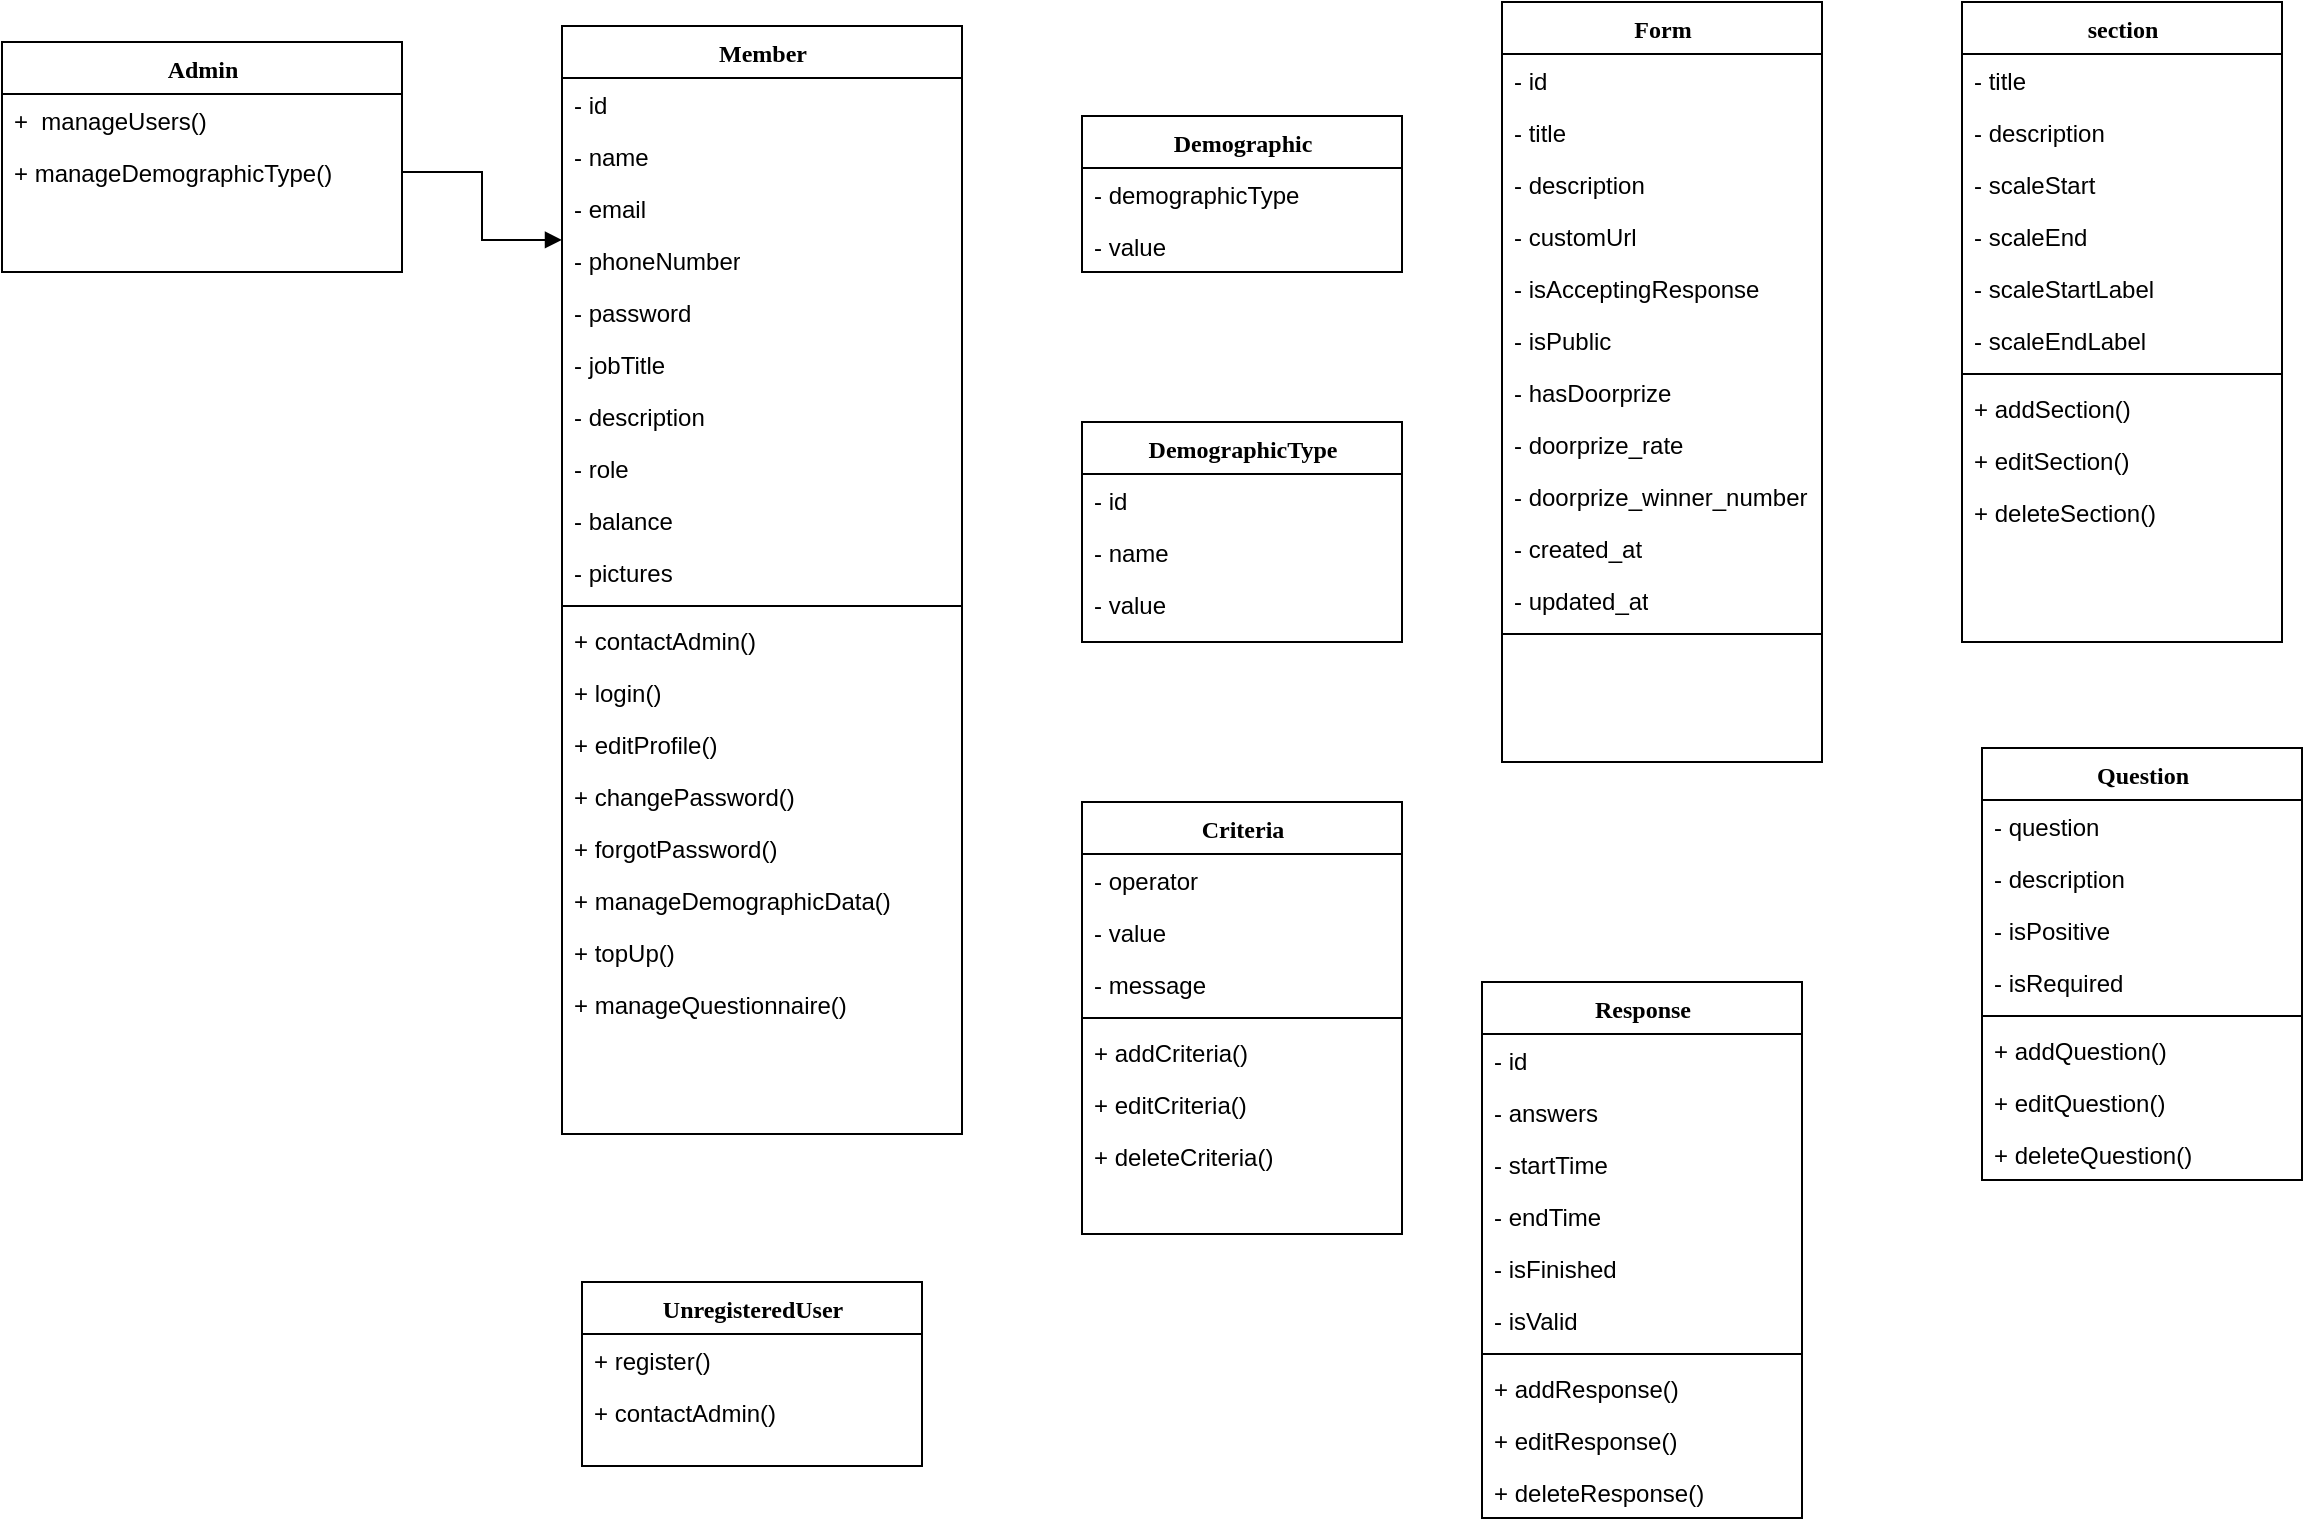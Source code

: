 <mxfile version="18.0.7" type="device"><diagram name="Page-1" id="9f46799a-70d6-7492-0946-bef42562c5a5"><mxGraphModel dx="1221" dy="644" grid="1" gridSize="10" guides="1" tooltips="1" connect="1" arrows="1" fold="1" page="1" pageScale="1" pageWidth="1100" pageHeight="850" background="none" math="0" shadow="0"><root><mxCell id="0"/><mxCell id="1" parent="0"/><mxCell id="78961159f06e98e8-30" value="Member" style="swimlane;html=1;fontStyle=1;align=center;verticalAlign=top;childLayout=stackLayout;horizontal=1;startSize=26;horizontalStack=0;resizeParent=1;resizeLast=0;collapsible=1;marginBottom=0;swimlaneFillColor=#ffffff;rounded=0;shadow=0;comic=0;labelBackgroundColor=none;strokeWidth=1;fillColor=none;fontFamily=Verdana;fontSize=12" parent="1" vertex="1"><mxGeometry x="440" y="72" width="200" height="554" as="geometry"/></mxCell><mxCell id="78961159f06e98e8-31" value="- id" style="text;html=1;strokeColor=none;fillColor=none;align=left;verticalAlign=top;spacingLeft=4;spacingRight=4;whiteSpace=wrap;overflow=hidden;rotatable=0;points=[[0,0.5],[1,0.5]];portConstraint=eastwest;" parent="78961159f06e98e8-30" vertex="1"><mxGeometry y="26" width="200" height="26" as="geometry"/></mxCell><mxCell id="78961159f06e98e8-32" value="- name" style="text;html=1;strokeColor=none;fillColor=none;align=left;verticalAlign=top;spacingLeft=4;spacingRight=4;whiteSpace=wrap;overflow=hidden;rotatable=0;points=[[0,0.5],[1,0.5]];portConstraint=eastwest;" parent="78961159f06e98e8-30" vertex="1"><mxGeometry y="52" width="200" height="26" as="geometry"/></mxCell><mxCell id="78961159f06e98e8-33" value="- email" style="text;html=1;strokeColor=none;fillColor=none;align=left;verticalAlign=top;spacingLeft=4;spacingRight=4;whiteSpace=wrap;overflow=hidden;rotatable=0;points=[[0,0.5],[1,0.5]];portConstraint=eastwest;" parent="78961159f06e98e8-30" vertex="1"><mxGeometry y="78" width="200" height="26" as="geometry"/></mxCell><mxCell id="78961159f06e98e8-34" value="- phoneNumber" style="text;html=1;strokeColor=none;fillColor=none;align=left;verticalAlign=top;spacingLeft=4;spacingRight=4;whiteSpace=wrap;overflow=hidden;rotatable=0;points=[[0,0.5],[1,0.5]];portConstraint=eastwest;" parent="78961159f06e98e8-30" vertex="1"><mxGeometry y="104" width="200" height="26" as="geometry"/></mxCell><mxCell id="78961159f06e98e8-36" value="- password" style="text;html=1;strokeColor=none;fillColor=none;align=left;verticalAlign=top;spacingLeft=4;spacingRight=4;whiteSpace=wrap;overflow=hidden;rotatable=0;points=[[0,0.5],[1,0.5]];portConstraint=eastwest;" parent="78961159f06e98e8-30" vertex="1"><mxGeometry y="130" width="200" height="26" as="geometry"/></mxCell><mxCell id="DVW9rhjhDF8iY2z9avvk-1" value="- jobTitle" style="text;html=1;strokeColor=none;fillColor=none;align=left;verticalAlign=top;spacingLeft=4;spacingRight=4;whiteSpace=wrap;overflow=hidden;rotatable=0;points=[[0,0.5],[1,0.5]];portConstraint=eastwest;" vertex="1" parent="78961159f06e98e8-30"><mxGeometry y="156" width="200" height="26" as="geometry"/></mxCell><mxCell id="DVW9rhjhDF8iY2z9avvk-2" value="- description" style="text;html=1;strokeColor=none;fillColor=none;align=left;verticalAlign=top;spacingLeft=4;spacingRight=4;whiteSpace=wrap;overflow=hidden;rotatable=0;points=[[0,0.5],[1,0.5]];portConstraint=eastwest;" vertex="1" parent="78961159f06e98e8-30"><mxGeometry y="182" width="200" height="26" as="geometry"/></mxCell><mxCell id="xIRFD48wpzMM45E4SxRX-1" value="- role" style="text;html=1;strokeColor=none;fillColor=none;align=left;verticalAlign=top;spacingLeft=4;spacingRight=4;whiteSpace=wrap;overflow=hidden;rotatable=0;points=[[0,0.5],[1,0.5]];portConstraint=eastwest;" parent="78961159f06e98e8-30" vertex="1"><mxGeometry y="208" width="200" height="26" as="geometry"/></mxCell><mxCell id="78961159f06e98e8-37" value="- balance" style="text;html=1;strokeColor=none;fillColor=none;align=left;verticalAlign=top;spacingLeft=4;spacingRight=4;whiteSpace=wrap;overflow=hidden;rotatable=0;points=[[0,0.5],[1,0.5]];portConstraint=eastwest;" parent="78961159f06e98e8-30" vertex="1"><mxGeometry y="234" width="200" height="26" as="geometry"/></mxCell><mxCell id="DVW9rhjhDF8iY2z9avvk-8" value="- pictures" style="text;html=1;strokeColor=none;fillColor=none;align=left;verticalAlign=top;spacingLeft=4;spacingRight=4;whiteSpace=wrap;overflow=hidden;rotatable=0;points=[[0,0.5],[1,0.5]];portConstraint=eastwest;" vertex="1" parent="78961159f06e98e8-30"><mxGeometry y="260" width="200" height="26" as="geometry"/></mxCell><mxCell id="78961159f06e98e8-38" value="" style="line;html=1;strokeWidth=1;fillColor=none;align=left;verticalAlign=middle;spacingTop=-1;spacingLeft=3;spacingRight=3;rotatable=0;labelPosition=right;points=[];portConstraint=eastwest;" parent="78961159f06e98e8-30" vertex="1"><mxGeometry y="286" width="200" height="8" as="geometry"/></mxCell><mxCell id="xIRFD48wpzMM45E4SxRX-62" value="+ contactAdmin()" style="text;html=1;strokeColor=none;fillColor=none;align=left;verticalAlign=top;spacingLeft=4;spacingRight=4;whiteSpace=wrap;overflow=hidden;rotatable=0;points=[[0,0.5],[1,0.5]];portConstraint=eastwest;" parent="78961159f06e98e8-30" vertex="1"><mxGeometry y="294" width="200" height="26" as="geometry"/></mxCell><mxCell id="DVW9rhjhDF8iY2z9avvk-21" value="+ login()" style="text;html=1;strokeColor=none;fillColor=none;align=left;verticalAlign=top;spacingLeft=4;spacingRight=4;whiteSpace=wrap;overflow=hidden;rotatable=0;points=[[0,0.5],[1,0.5]];portConstraint=eastwest;" vertex="1" parent="78961159f06e98e8-30"><mxGeometry y="320" width="200" height="26" as="geometry"/></mxCell><mxCell id="xIRFD48wpzMM45E4SxRX-63" value="+ editProfile()" style="text;html=1;strokeColor=none;fillColor=none;align=left;verticalAlign=top;spacingLeft=4;spacingRight=4;whiteSpace=wrap;overflow=hidden;rotatable=0;points=[[0,0.5],[1,0.5]];portConstraint=eastwest;" parent="78961159f06e98e8-30" vertex="1"><mxGeometry y="346" width="200" height="26" as="geometry"/></mxCell><mxCell id="DVW9rhjhDF8iY2z9avvk-9" value="+ changePassword()" style="text;html=1;strokeColor=none;fillColor=none;align=left;verticalAlign=top;spacingLeft=4;spacingRight=4;whiteSpace=wrap;overflow=hidden;rotatable=0;points=[[0,0.5],[1,0.5]];portConstraint=eastwest;" vertex="1" parent="78961159f06e98e8-30"><mxGeometry y="372" width="200" height="26" as="geometry"/></mxCell><mxCell id="DVW9rhjhDF8iY2z9avvk-10" value="+ forgotPassword()" style="text;html=1;strokeColor=none;fillColor=none;align=left;verticalAlign=top;spacingLeft=4;spacingRight=4;whiteSpace=wrap;overflow=hidden;rotatable=0;points=[[0,0.5],[1,0.5]];portConstraint=eastwest;" vertex="1" parent="78961159f06e98e8-30"><mxGeometry y="398" width="200" height="26" as="geometry"/></mxCell><mxCell id="xIRFD48wpzMM45E4SxRX-64" value="+ manageDemographicData()" style="text;html=1;strokeColor=none;fillColor=none;align=left;verticalAlign=top;spacingLeft=4;spacingRight=4;whiteSpace=wrap;overflow=hidden;rotatable=0;points=[[0,0.5],[1,0.5]];portConstraint=eastwest;" parent="78961159f06e98e8-30" vertex="1"><mxGeometry y="424" width="200" height="26" as="geometry"/></mxCell><mxCell id="78961159f06e98e8-39" value="+ topUp()" style="text;html=1;strokeColor=none;fillColor=none;align=left;verticalAlign=top;spacingLeft=4;spacingRight=4;whiteSpace=wrap;overflow=hidden;rotatable=0;points=[[0,0.5],[1,0.5]];portConstraint=eastwest;" parent="78961159f06e98e8-30" vertex="1"><mxGeometry y="450" width="200" height="26" as="geometry"/></mxCell><mxCell id="78961159f06e98e8-40" value="+ manageQuestionnaire()" style="text;html=1;strokeColor=none;fillColor=none;align=left;verticalAlign=top;spacingLeft=4;spacingRight=4;whiteSpace=wrap;overflow=hidden;rotatable=0;points=[[0,0.5],[1,0.5]];portConstraint=eastwest;" parent="78961159f06e98e8-30" vertex="1"><mxGeometry y="476" width="200" height="26" as="geometry"/></mxCell><mxCell id="78961159f06e98e8-43" value="Form" style="swimlane;html=1;fontStyle=1;align=center;verticalAlign=top;childLayout=stackLayout;horizontal=1;startSize=26;horizontalStack=0;resizeParent=1;resizeLast=0;collapsible=1;marginBottom=0;swimlaneFillColor=#ffffff;rounded=0;shadow=0;comic=0;labelBackgroundColor=none;strokeWidth=1;fillColor=none;fontFamily=Verdana;fontSize=12" parent="1" vertex="1"><mxGeometry x="910" y="60" width="160" height="380" as="geometry"/></mxCell><mxCell id="78961159f06e98e8-44" value="- id" style="text;html=1;strokeColor=none;fillColor=none;align=left;verticalAlign=top;spacingLeft=4;spacingRight=4;whiteSpace=wrap;overflow=hidden;rotatable=0;points=[[0,0.5],[1,0.5]];portConstraint=eastwest;" parent="78961159f06e98e8-43" vertex="1"><mxGeometry y="26" width="160" height="26" as="geometry"/></mxCell><mxCell id="78961159f06e98e8-49" value="- title" style="text;html=1;strokeColor=none;fillColor=none;align=left;verticalAlign=top;spacingLeft=4;spacingRight=4;whiteSpace=wrap;overflow=hidden;rotatable=0;points=[[0,0.5],[1,0.5]];portConstraint=eastwest;" parent="78961159f06e98e8-43" vertex="1"><mxGeometry y="52" width="160" height="26" as="geometry"/></mxCell><mxCell id="78961159f06e98e8-50" value="- description" style="text;html=1;strokeColor=none;fillColor=none;align=left;verticalAlign=top;spacingLeft=4;spacingRight=4;whiteSpace=wrap;overflow=hidden;rotatable=0;points=[[0,0.5],[1,0.5]];portConstraint=eastwest;" parent="78961159f06e98e8-43" vertex="1"><mxGeometry y="78" width="160" height="26" as="geometry"/></mxCell><mxCell id="xIRFD48wpzMM45E4SxRX-3" value="- customUrl" style="text;html=1;strokeColor=none;fillColor=none;align=left;verticalAlign=top;spacingLeft=4;spacingRight=4;whiteSpace=wrap;overflow=hidden;rotatable=0;points=[[0,0.5],[1,0.5]];portConstraint=eastwest;" parent="78961159f06e98e8-43" vertex="1"><mxGeometry y="104" width="160" height="26" as="geometry"/></mxCell><mxCell id="xIRFD48wpzMM45E4SxRX-2" value="- isAcceptingResponse" style="text;html=1;strokeColor=none;fillColor=none;align=left;verticalAlign=top;spacingLeft=4;spacingRight=4;whiteSpace=wrap;overflow=hidden;rotatable=0;points=[[0,0.5],[1,0.5]];portConstraint=eastwest;" parent="78961159f06e98e8-43" vertex="1"><mxGeometry y="130" width="160" height="26" as="geometry"/></mxCell><mxCell id="xIRFD48wpzMM45E4SxRX-6" value="- isPublic" style="text;html=1;strokeColor=none;fillColor=none;align=left;verticalAlign=top;spacingLeft=4;spacingRight=4;whiteSpace=wrap;overflow=hidden;rotatable=0;points=[[0,0.5],[1,0.5]];portConstraint=eastwest;" parent="78961159f06e98e8-43" vertex="1"><mxGeometry y="156" width="160" height="26" as="geometry"/></mxCell><mxCell id="xIRFD48wpzMM45E4SxRX-8" value="- hasDoorprize" style="text;html=1;strokeColor=none;fillColor=none;align=left;verticalAlign=top;spacingLeft=4;spacingRight=4;whiteSpace=wrap;overflow=hidden;rotatable=0;points=[[0,0.5],[1,0.5]];portConstraint=eastwest;" parent="78961159f06e98e8-43" vertex="1"><mxGeometry y="182" width="160" height="26" as="geometry"/></mxCell><mxCell id="xIRFD48wpzMM45E4SxRX-11" value="- doorprize_rate" style="text;html=1;strokeColor=none;fillColor=none;align=left;verticalAlign=top;spacingLeft=4;spacingRight=4;whiteSpace=wrap;overflow=hidden;rotatable=0;points=[[0,0.5],[1,0.5]];portConstraint=eastwest;" parent="78961159f06e98e8-43" vertex="1"><mxGeometry y="208" width="160" height="26" as="geometry"/></mxCell><mxCell id="xIRFD48wpzMM45E4SxRX-9" value="- doorprize_winner_number" style="text;html=1;strokeColor=none;fillColor=none;align=left;verticalAlign=top;spacingLeft=4;spacingRight=4;whiteSpace=wrap;overflow=hidden;rotatable=0;points=[[0,0.5],[1,0.5]];portConstraint=eastwest;" parent="78961159f06e98e8-43" vertex="1"><mxGeometry y="234" width="160" height="26" as="geometry"/></mxCell><mxCell id="xIRFD48wpzMM45E4SxRX-10" value="- created_at" style="text;html=1;strokeColor=none;fillColor=none;align=left;verticalAlign=top;spacingLeft=4;spacingRight=4;whiteSpace=wrap;overflow=hidden;rotatable=0;points=[[0,0.5],[1,0.5]];portConstraint=eastwest;" parent="78961159f06e98e8-43" vertex="1"><mxGeometry y="260" width="160" height="26" as="geometry"/></mxCell><mxCell id="xIRFD48wpzMM45E4SxRX-12" value="- updated_at" style="text;html=1;strokeColor=none;fillColor=none;align=left;verticalAlign=top;spacingLeft=4;spacingRight=4;whiteSpace=wrap;overflow=hidden;rotatable=0;points=[[0,0.5],[1,0.5]];portConstraint=eastwest;" parent="78961159f06e98e8-43" vertex="1"><mxGeometry y="286" width="160" height="26" as="geometry"/></mxCell><mxCell id="78961159f06e98e8-51" value="" style="line;html=1;strokeWidth=1;fillColor=none;align=left;verticalAlign=middle;spacingTop=-1;spacingLeft=3;spacingRight=3;rotatable=0;labelPosition=right;points=[];portConstraint=eastwest;" parent="78961159f06e98e8-43" vertex="1"><mxGeometry y="312" width="160" height="8" as="geometry"/></mxCell><mxCell id="78961159f06e98e8-69" value="Demographic" style="swimlane;html=1;fontStyle=1;align=center;verticalAlign=top;childLayout=stackLayout;horizontal=1;startSize=26;horizontalStack=0;resizeParent=1;resizeLast=0;collapsible=1;marginBottom=0;swimlaneFillColor=#ffffff;rounded=0;shadow=0;comic=0;labelBackgroundColor=none;strokeWidth=1;fillColor=none;fontFamily=Verdana;fontSize=12" parent="1" vertex="1"><mxGeometry x="700" y="117" width="160" height="78" as="geometry"/></mxCell><mxCell id="78961159f06e98e8-70" value="- demographicType" style="text;html=1;strokeColor=none;fillColor=none;align=left;verticalAlign=top;spacingLeft=4;spacingRight=4;whiteSpace=wrap;overflow=hidden;rotatable=0;points=[[0,0.5],[1,0.5]];portConstraint=eastwest;" parent="78961159f06e98e8-69" vertex="1"><mxGeometry y="26" width="160" height="26" as="geometry"/></mxCell><mxCell id="78961159f06e98e8-71" value="- value" style="text;html=1;strokeColor=none;fillColor=none;align=left;verticalAlign=top;spacingLeft=4;spacingRight=4;whiteSpace=wrap;overflow=hidden;rotatable=0;points=[[0,0.5],[1,0.5]];portConstraint=eastwest;" parent="78961159f06e98e8-69" vertex="1"><mxGeometry y="52" width="160" height="26" as="geometry"/></mxCell><mxCell id="78961159f06e98e8-82" value="Question" style="swimlane;html=1;fontStyle=1;align=center;verticalAlign=top;childLayout=stackLayout;horizontal=1;startSize=26;horizontalStack=0;resizeParent=1;resizeLast=0;collapsible=1;marginBottom=0;swimlaneFillColor=#ffffff;rounded=0;shadow=0;comic=0;labelBackgroundColor=none;strokeWidth=1;fillColor=none;fontFamily=Verdana;fontSize=12" parent="1" vertex="1"><mxGeometry x="1150" y="433" width="160" height="216" as="geometry"/></mxCell><mxCell id="78961159f06e98e8-83" value="- question" style="text;html=1;strokeColor=none;fillColor=none;align=left;verticalAlign=top;spacingLeft=4;spacingRight=4;whiteSpace=wrap;overflow=hidden;rotatable=0;points=[[0,0.5],[1,0.5]];portConstraint=eastwest;" parent="78961159f06e98e8-82" vertex="1"><mxGeometry y="26" width="160" height="26" as="geometry"/></mxCell><mxCell id="DVW9rhjhDF8iY2z9avvk-44" value="- description" style="text;html=1;strokeColor=none;fillColor=none;align=left;verticalAlign=top;spacingLeft=4;spacingRight=4;whiteSpace=wrap;overflow=hidden;rotatable=0;points=[[0,0.5],[1,0.5]];portConstraint=eastwest;" vertex="1" parent="78961159f06e98e8-82"><mxGeometry y="52" width="160" height="26" as="geometry"/></mxCell><mxCell id="78961159f06e98e8-84" value="- isPositive" style="text;html=1;strokeColor=none;fillColor=none;align=left;verticalAlign=top;spacingLeft=4;spacingRight=4;whiteSpace=wrap;overflow=hidden;rotatable=0;points=[[0,0.5],[1,0.5]];portConstraint=eastwest;" parent="78961159f06e98e8-82" vertex="1"><mxGeometry y="78" width="160" height="26" as="geometry"/></mxCell><mxCell id="78961159f06e98e8-85" value="- isRequired" style="text;html=1;strokeColor=none;fillColor=none;align=left;verticalAlign=top;spacingLeft=4;spacingRight=4;whiteSpace=wrap;overflow=hidden;rotatable=0;points=[[0,0.5],[1,0.5]];portConstraint=eastwest;" parent="78961159f06e98e8-82" vertex="1"><mxGeometry y="104" width="160" height="26" as="geometry"/></mxCell><mxCell id="DVW9rhjhDF8iY2z9avvk-40" value="" style="line;html=1;strokeWidth=1;fillColor=none;align=left;verticalAlign=middle;spacingTop=-1;spacingLeft=3;spacingRight=3;rotatable=0;labelPosition=right;points=[];portConstraint=eastwest;" vertex="1" parent="78961159f06e98e8-82"><mxGeometry y="130" width="160" height="8" as="geometry"/></mxCell><mxCell id="DVW9rhjhDF8iY2z9avvk-41" value="+ addQuestion()" style="text;html=1;strokeColor=none;fillColor=none;align=left;verticalAlign=top;spacingLeft=4;spacingRight=4;whiteSpace=wrap;overflow=hidden;rotatable=0;points=[[0,0.5],[1,0.5]];portConstraint=eastwest;" vertex="1" parent="78961159f06e98e8-82"><mxGeometry y="138" width="160" height="26" as="geometry"/></mxCell><mxCell id="DVW9rhjhDF8iY2z9avvk-42" value="+ editQuestion()" style="text;html=1;strokeColor=none;fillColor=none;align=left;verticalAlign=top;spacingLeft=4;spacingRight=4;whiteSpace=wrap;overflow=hidden;rotatable=0;points=[[0,0.5],[1,0.5]];portConstraint=eastwest;" vertex="1" parent="78961159f06e98e8-82"><mxGeometry y="164" width="160" height="26" as="geometry"/></mxCell><mxCell id="DVW9rhjhDF8iY2z9avvk-43" value="+ deleteQuestion()" style="text;html=1;strokeColor=none;fillColor=none;align=left;verticalAlign=top;spacingLeft=4;spacingRight=4;whiteSpace=wrap;overflow=hidden;rotatable=0;points=[[0,0.5],[1,0.5]];portConstraint=eastwest;" vertex="1" parent="78961159f06e98e8-82"><mxGeometry y="190" width="160" height="26" as="geometry"/></mxCell><mxCell id="78961159f06e98e8-108" value="section" style="swimlane;html=1;fontStyle=1;align=center;verticalAlign=top;childLayout=stackLayout;horizontal=1;startSize=26;horizontalStack=0;resizeParent=1;resizeLast=0;collapsible=1;marginBottom=0;swimlaneFillColor=#ffffff;rounded=0;shadow=0;comic=0;labelBackgroundColor=none;strokeWidth=1;fillColor=none;fontFamily=Verdana;fontSize=12" parent="1" vertex="1"><mxGeometry x="1140" y="60.0" width="160" height="320" as="geometry"/></mxCell><mxCell id="78961159f06e98e8-109" value="- title" style="text;html=1;strokeColor=none;fillColor=none;align=left;verticalAlign=top;spacingLeft=4;spacingRight=4;whiteSpace=wrap;overflow=hidden;rotatable=0;points=[[0,0.5],[1,0.5]];portConstraint=eastwest;" parent="78961159f06e98e8-108" vertex="1"><mxGeometry y="26" width="160" height="26" as="geometry"/></mxCell><mxCell id="xIRFD48wpzMM45E4SxRX-13" value="- description" style="text;html=1;strokeColor=none;fillColor=none;align=left;verticalAlign=top;spacingLeft=4;spacingRight=4;whiteSpace=wrap;overflow=hidden;rotatable=0;points=[[0,0.5],[1,0.5]];portConstraint=eastwest;" parent="78961159f06e98e8-108" vertex="1"><mxGeometry y="52" width="160" height="26" as="geometry"/></mxCell><mxCell id="xIRFD48wpzMM45E4SxRX-14" value="- scaleStart" style="text;html=1;strokeColor=none;fillColor=none;align=left;verticalAlign=top;spacingLeft=4;spacingRight=4;whiteSpace=wrap;overflow=hidden;rotatable=0;points=[[0,0.5],[1,0.5]];portConstraint=eastwest;" parent="78961159f06e98e8-108" vertex="1"><mxGeometry y="78" width="160" height="26" as="geometry"/></mxCell><mxCell id="xIRFD48wpzMM45E4SxRX-16" value="- scaleEnd" style="text;html=1;strokeColor=none;fillColor=none;align=left;verticalAlign=top;spacingLeft=4;spacingRight=4;whiteSpace=wrap;overflow=hidden;rotatable=0;points=[[0,0.5],[1,0.5]];portConstraint=eastwest;" parent="78961159f06e98e8-108" vertex="1"><mxGeometry y="104" width="160" height="26" as="geometry"/></mxCell><mxCell id="xIRFD48wpzMM45E4SxRX-15" value="- scaleStartLabel" style="text;html=1;strokeColor=none;fillColor=none;align=left;verticalAlign=top;spacingLeft=4;spacingRight=4;whiteSpace=wrap;overflow=hidden;rotatable=0;points=[[0,0.5],[1,0.5]];portConstraint=eastwest;" parent="78961159f06e98e8-108" vertex="1"><mxGeometry y="130" width="160" height="26" as="geometry"/></mxCell><mxCell id="xIRFD48wpzMM45E4SxRX-17" value="- scaleEndLabel" style="text;html=1;strokeColor=none;fillColor=none;align=left;verticalAlign=top;spacingLeft=4;spacingRight=4;whiteSpace=wrap;overflow=hidden;rotatable=0;points=[[0,0.5],[1,0.5]];portConstraint=eastwest;" parent="78961159f06e98e8-108" vertex="1"><mxGeometry y="156" width="160" height="26" as="geometry"/></mxCell><mxCell id="78961159f06e98e8-116" value="" style="line;html=1;strokeWidth=1;fillColor=none;align=left;verticalAlign=middle;spacingTop=-1;spacingLeft=3;spacingRight=3;rotatable=0;labelPosition=right;points=[];portConstraint=eastwest;" parent="78961159f06e98e8-108" vertex="1"><mxGeometry y="182" width="160" height="8" as="geometry"/></mxCell><mxCell id="78961159f06e98e8-117" value="+ addSection()" style="text;html=1;strokeColor=none;fillColor=none;align=left;verticalAlign=top;spacingLeft=4;spacingRight=4;whiteSpace=wrap;overflow=hidden;rotatable=0;points=[[0,0.5],[1,0.5]];portConstraint=eastwest;" parent="78961159f06e98e8-108" vertex="1"><mxGeometry y="190" width="160" height="26" as="geometry"/></mxCell><mxCell id="78961159f06e98e8-120" value="+ editSection()" style="text;html=1;strokeColor=none;fillColor=none;align=left;verticalAlign=top;spacingLeft=4;spacingRight=4;whiteSpace=wrap;overflow=hidden;rotatable=0;points=[[0,0.5],[1,0.5]];portConstraint=eastwest;" parent="78961159f06e98e8-108" vertex="1"><mxGeometry y="216" width="160" height="26" as="geometry"/></mxCell><mxCell id="78961159f06e98e8-87" value="+ deleteSection()" style="text;html=1;strokeColor=none;fillColor=none;align=left;verticalAlign=top;spacingLeft=4;spacingRight=4;whiteSpace=wrap;overflow=hidden;rotatable=0;points=[[0,0.5],[1,0.5]];portConstraint=eastwest;" parent="78961159f06e98e8-108" vertex="1"><mxGeometry y="242" width="160" height="26" as="geometry"/></mxCell><mxCell id="xIRFD48wpzMM45E4SxRX-18" value="Response" style="swimlane;html=1;fontStyle=1;align=center;verticalAlign=top;childLayout=stackLayout;horizontal=1;startSize=26;horizontalStack=0;resizeParent=1;resizeLast=0;collapsible=1;marginBottom=0;swimlaneFillColor=#ffffff;rounded=0;shadow=0;comic=0;labelBackgroundColor=none;strokeWidth=1;fillColor=none;fontFamily=Verdana;fontSize=12" parent="1" vertex="1"><mxGeometry x="900" y="550" width="160" height="268" as="geometry"/></mxCell><mxCell id="xIRFD48wpzMM45E4SxRX-19" value="- id" style="text;html=1;strokeColor=none;fillColor=none;align=left;verticalAlign=top;spacingLeft=4;spacingRight=4;whiteSpace=wrap;overflow=hidden;rotatable=0;points=[[0,0.5],[1,0.5]];portConstraint=eastwest;" parent="xIRFD48wpzMM45E4SxRX-18" vertex="1"><mxGeometry y="26" width="160" height="26" as="geometry"/></mxCell><mxCell id="DVW9rhjhDF8iY2z9avvk-20" value="- answers" style="text;html=1;strokeColor=none;fillColor=none;align=left;verticalAlign=top;spacingLeft=4;spacingRight=4;whiteSpace=wrap;overflow=hidden;rotatable=0;points=[[0,0.5],[1,0.5]];portConstraint=eastwest;" vertex="1" parent="xIRFD48wpzMM45E4SxRX-18"><mxGeometry y="52" width="160" height="26" as="geometry"/></mxCell><mxCell id="xIRFD48wpzMM45E4SxRX-22" value="- startTime" style="text;html=1;strokeColor=none;fillColor=none;align=left;verticalAlign=top;spacingLeft=4;spacingRight=4;whiteSpace=wrap;overflow=hidden;rotatable=0;points=[[0,0.5],[1,0.5]];portConstraint=eastwest;" parent="xIRFD48wpzMM45E4SxRX-18" vertex="1"><mxGeometry y="78" width="160" height="26" as="geometry"/></mxCell><mxCell id="xIRFD48wpzMM45E4SxRX-27" value="- endTime" style="text;html=1;strokeColor=none;fillColor=none;align=left;verticalAlign=top;spacingLeft=4;spacingRight=4;whiteSpace=wrap;overflow=hidden;rotatable=0;points=[[0,0.5],[1,0.5]];portConstraint=eastwest;" parent="xIRFD48wpzMM45E4SxRX-18" vertex="1"><mxGeometry y="104" width="160" height="26" as="geometry"/></mxCell><mxCell id="xIRFD48wpzMM45E4SxRX-28" value="- isFinished" style="text;html=1;strokeColor=none;fillColor=none;align=left;verticalAlign=top;spacingLeft=4;spacingRight=4;whiteSpace=wrap;overflow=hidden;rotatable=0;points=[[0,0.5],[1,0.5]];portConstraint=eastwest;" parent="xIRFD48wpzMM45E4SxRX-18" vertex="1"><mxGeometry y="130" width="160" height="26" as="geometry"/></mxCell><mxCell id="xIRFD48wpzMM45E4SxRX-30" value="- isValid" style="text;html=1;strokeColor=none;fillColor=none;align=left;verticalAlign=top;spacingLeft=4;spacingRight=4;whiteSpace=wrap;overflow=hidden;rotatable=0;points=[[0,0.5],[1,0.5]];portConstraint=eastwest;" parent="xIRFD48wpzMM45E4SxRX-18" vertex="1"><mxGeometry y="156" width="160" height="26" as="geometry"/></mxCell><mxCell id="DVW9rhjhDF8iY2z9avvk-37" value="" style="line;html=1;strokeWidth=1;fillColor=none;align=left;verticalAlign=middle;spacingTop=-1;spacingLeft=3;spacingRight=3;rotatable=0;labelPosition=right;points=[];portConstraint=eastwest;" vertex="1" parent="xIRFD48wpzMM45E4SxRX-18"><mxGeometry y="182" width="160" height="8" as="geometry"/></mxCell><mxCell id="DVW9rhjhDF8iY2z9avvk-36" value="+ addResponse()" style="text;html=1;strokeColor=none;fillColor=none;align=left;verticalAlign=top;spacingLeft=4;spacingRight=4;whiteSpace=wrap;overflow=hidden;rotatable=0;points=[[0,0.5],[1,0.5]];portConstraint=eastwest;" vertex="1" parent="xIRFD48wpzMM45E4SxRX-18"><mxGeometry y="190" width="160" height="26" as="geometry"/></mxCell><mxCell id="DVW9rhjhDF8iY2z9avvk-38" value="+ editResponse()" style="text;html=1;strokeColor=none;fillColor=none;align=left;verticalAlign=top;spacingLeft=4;spacingRight=4;whiteSpace=wrap;overflow=hidden;rotatable=0;points=[[0,0.5],[1,0.5]];portConstraint=eastwest;" vertex="1" parent="xIRFD48wpzMM45E4SxRX-18"><mxGeometry y="216" width="160" height="26" as="geometry"/></mxCell><mxCell id="DVW9rhjhDF8iY2z9avvk-39" value="+ deleteResponse()" style="text;html=1;strokeColor=none;fillColor=none;align=left;verticalAlign=top;spacingLeft=4;spacingRight=4;whiteSpace=wrap;overflow=hidden;rotatable=0;points=[[0,0.5],[1,0.5]];portConstraint=eastwest;" vertex="1" parent="xIRFD48wpzMM45E4SxRX-18"><mxGeometry y="242" width="160" height="26" as="geometry"/></mxCell><mxCell id="xIRFD48wpzMM45E4SxRX-50" value="UnregisteredUser" style="swimlane;html=1;fontStyle=1;align=center;verticalAlign=top;childLayout=stackLayout;horizontal=1;startSize=26;horizontalStack=0;resizeParent=1;resizeLast=0;collapsible=1;marginBottom=0;swimlaneFillColor=#ffffff;rounded=0;shadow=0;comic=0;labelBackgroundColor=none;strokeWidth=1;fillColor=none;fontFamily=Verdana;fontSize=12" parent="1" vertex="1"><mxGeometry x="450" y="700" width="170" height="92" as="geometry"/></mxCell><mxCell id="xIRFD48wpzMM45E4SxRX-59" value="+ register()" style="text;html=1;strokeColor=none;fillColor=none;align=left;verticalAlign=top;spacingLeft=4;spacingRight=4;whiteSpace=wrap;overflow=hidden;rotatable=0;points=[[0,0.5],[1,0.5]];portConstraint=eastwest;" parent="xIRFD48wpzMM45E4SxRX-50" vertex="1"><mxGeometry y="26" width="170" height="26" as="geometry"/></mxCell><mxCell id="xIRFD48wpzMM45E4SxRX-60" value="+ contactAdmin()" style="text;html=1;strokeColor=none;fillColor=none;align=left;verticalAlign=top;spacingLeft=4;spacingRight=4;whiteSpace=wrap;overflow=hidden;rotatable=0;points=[[0,0.5],[1,0.5]];portConstraint=eastwest;" parent="xIRFD48wpzMM45E4SxRX-50" vertex="1"><mxGeometry y="52" width="170" height="26" as="geometry"/></mxCell><mxCell id="xIRFD48wpzMM45E4SxRX-66" value="Admin" style="swimlane;html=1;fontStyle=1;align=center;verticalAlign=top;childLayout=stackLayout;horizontal=1;startSize=26;horizontalStack=0;resizeParent=1;resizeLast=0;collapsible=1;marginBottom=0;swimlaneFillColor=#ffffff;rounded=0;shadow=0;comic=0;labelBackgroundColor=none;strokeWidth=1;fillColor=none;fontFamily=Verdana;fontSize=12" parent="1" vertex="1"><mxGeometry x="160" y="80" width="200" height="115" as="geometry"/></mxCell><mxCell id="xIRFD48wpzMM45E4SxRX-75" value="+&amp;nbsp; manageUsers()" style="text;html=1;strokeColor=none;fillColor=none;align=left;verticalAlign=top;spacingLeft=4;spacingRight=4;whiteSpace=wrap;overflow=hidden;rotatable=0;points=[[0,0.5],[1,0.5]];portConstraint=eastwest;" parent="xIRFD48wpzMM45E4SxRX-66" vertex="1"><mxGeometry y="26" width="200" height="26" as="geometry"/></mxCell><mxCell id="xIRFD48wpzMM45E4SxRX-76" value="+ manageDemographicType()" style="text;html=1;strokeColor=none;fillColor=none;align=left;verticalAlign=top;spacingLeft=4;spacingRight=4;whiteSpace=wrap;overflow=hidden;rotatable=0;points=[[0,0.5],[1,0.5]];portConstraint=eastwest;" parent="xIRFD48wpzMM45E4SxRX-66" vertex="1"><mxGeometry y="52" width="200" height="26" as="geometry"/></mxCell><mxCell id="xIRFD48wpzMM45E4SxRX-128" style="edgeStyle=elbowEdgeStyle;rounded=0;orthogonalLoop=1;jettySize=auto;html=1;entryX=0;entryY=0.115;entryDx=0;entryDy=0;entryPerimeter=0;endArrow=block;endFill=1;" parent="1" source="xIRFD48wpzMM45E4SxRX-76" target="78961159f06e98e8-34" edge="1"><mxGeometry relative="1" as="geometry"/></mxCell><mxCell id="DVW9rhjhDF8iY2z9avvk-24" value="Criteria" style="swimlane;html=1;fontStyle=1;align=center;verticalAlign=top;childLayout=stackLayout;horizontal=1;startSize=26;horizontalStack=0;resizeParent=1;resizeLast=0;collapsible=1;marginBottom=0;swimlaneFillColor=#ffffff;rounded=0;shadow=0;comic=0;labelBackgroundColor=none;strokeWidth=1;fillColor=none;fontFamily=Verdana;fontSize=12" vertex="1" parent="1"><mxGeometry x="700" y="460" width="160" height="216" as="geometry"/></mxCell><mxCell id="DVW9rhjhDF8iY2z9avvk-26" value="- operator" style="text;html=1;strokeColor=none;fillColor=none;align=left;verticalAlign=top;spacingLeft=4;spacingRight=4;whiteSpace=wrap;overflow=hidden;rotatable=0;points=[[0,0.5],[1,0.5]];portConstraint=eastwest;" vertex="1" parent="DVW9rhjhDF8iY2z9avvk-24"><mxGeometry y="26" width="160" height="26" as="geometry"/></mxCell><mxCell id="DVW9rhjhDF8iY2z9avvk-27" value="- value" style="text;html=1;strokeColor=none;fillColor=none;align=left;verticalAlign=top;spacingLeft=4;spacingRight=4;whiteSpace=wrap;overflow=hidden;rotatable=0;points=[[0,0.5],[1,0.5]];portConstraint=eastwest;" vertex="1" parent="DVW9rhjhDF8iY2z9avvk-24"><mxGeometry y="52" width="160" height="26" as="geometry"/></mxCell><mxCell id="DVW9rhjhDF8iY2z9avvk-31" value="- message" style="text;html=1;strokeColor=none;fillColor=none;align=left;verticalAlign=top;spacingLeft=4;spacingRight=4;whiteSpace=wrap;overflow=hidden;rotatable=0;points=[[0,0.5],[1,0.5]];portConstraint=eastwest;" vertex="1" parent="DVW9rhjhDF8iY2z9avvk-24"><mxGeometry y="78" width="160" height="26" as="geometry"/></mxCell><mxCell id="DVW9rhjhDF8iY2z9avvk-32" value="" style="line;html=1;strokeWidth=1;fillColor=none;align=left;verticalAlign=middle;spacingTop=-1;spacingLeft=3;spacingRight=3;rotatable=0;labelPosition=right;points=[];portConstraint=eastwest;" vertex="1" parent="DVW9rhjhDF8iY2z9avvk-24"><mxGeometry y="104" width="160" height="8" as="geometry"/></mxCell><mxCell id="DVW9rhjhDF8iY2z9avvk-33" value="+ addCriteria()" style="text;html=1;strokeColor=none;fillColor=none;align=left;verticalAlign=top;spacingLeft=4;spacingRight=4;whiteSpace=wrap;overflow=hidden;rotatable=0;points=[[0,0.5],[1,0.5]];portConstraint=eastwest;" vertex="1" parent="DVW9rhjhDF8iY2z9avvk-24"><mxGeometry y="112" width="160" height="26" as="geometry"/></mxCell><mxCell id="DVW9rhjhDF8iY2z9avvk-35" value="+ editCriteria()" style="text;html=1;strokeColor=none;fillColor=none;align=left;verticalAlign=top;spacingLeft=4;spacingRight=4;whiteSpace=wrap;overflow=hidden;rotatable=0;points=[[0,0.5],[1,0.5]];portConstraint=eastwest;" vertex="1" parent="DVW9rhjhDF8iY2z9avvk-24"><mxGeometry y="138" width="160" height="26" as="geometry"/></mxCell><mxCell id="DVW9rhjhDF8iY2z9avvk-34" value="+ deleteCriteria()" style="text;html=1;strokeColor=none;fillColor=none;align=left;verticalAlign=top;spacingLeft=4;spacingRight=4;whiteSpace=wrap;overflow=hidden;rotatable=0;points=[[0,0.5],[1,0.5]];portConstraint=eastwest;" vertex="1" parent="DVW9rhjhDF8iY2z9avvk-24"><mxGeometry y="164" width="160" height="26" as="geometry"/></mxCell><mxCell id="DVW9rhjhDF8iY2z9avvk-3" value="DemographicType" style="swimlane;html=1;fontStyle=1;align=center;verticalAlign=top;childLayout=stackLayout;horizontal=1;startSize=26;horizontalStack=0;resizeParent=1;resizeLast=0;collapsible=1;marginBottom=0;swimlaneFillColor=#ffffff;rounded=0;shadow=0;comic=0;labelBackgroundColor=none;strokeWidth=1;fillColor=none;fontFamily=Verdana;fontSize=12" vertex="1" parent="1"><mxGeometry x="700" y="270" width="160" height="110" as="geometry"/></mxCell><mxCell id="DVW9rhjhDF8iY2z9avvk-4" value="- id" style="text;html=1;strokeColor=none;fillColor=none;align=left;verticalAlign=top;spacingLeft=4;spacingRight=4;whiteSpace=wrap;overflow=hidden;rotatable=0;points=[[0,0.5],[1,0.5]];portConstraint=eastwest;" vertex="1" parent="DVW9rhjhDF8iY2z9avvk-3"><mxGeometry y="26" width="160" height="26" as="geometry"/></mxCell><mxCell id="DVW9rhjhDF8iY2z9avvk-5" value="- name" style="text;html=1;strokeColor=none;fillColor=none;align=left;verticalAlign=top;spacingLeft=4;spacingRight=4;whiteSpace=wrap;overflow=hidden;rotatable=0;points=[[0,0.5],[1,0.5]];portConstraint=eastwest;" vertex="1" parent="DVW9rhjhDF8iY2z9avvk-3"><mxGeometry y="52" width="160" height="26" as="geometry"/></mxCell><mxCell id="DVW9rhjhDF8iY2z9avvk-6" value="- value" style="text;html=1;strokeColor=none;fillColor=none;align=left;verticalAlign=top;spacingLeft=4;spacingRight=4;whiteSpace=wrap;overflow=hidden;rotatable=0;points=[[0,0.5],[1,0.5]];portConstraint=eastwest;" vertex="1" parent="DVW9rhjhDF8iY2z9avvk-3"><mxGeometry y="78" width="160" height="26" as="geometry"/></mxCell></root></mxGraphModel></diagram></mxfile>